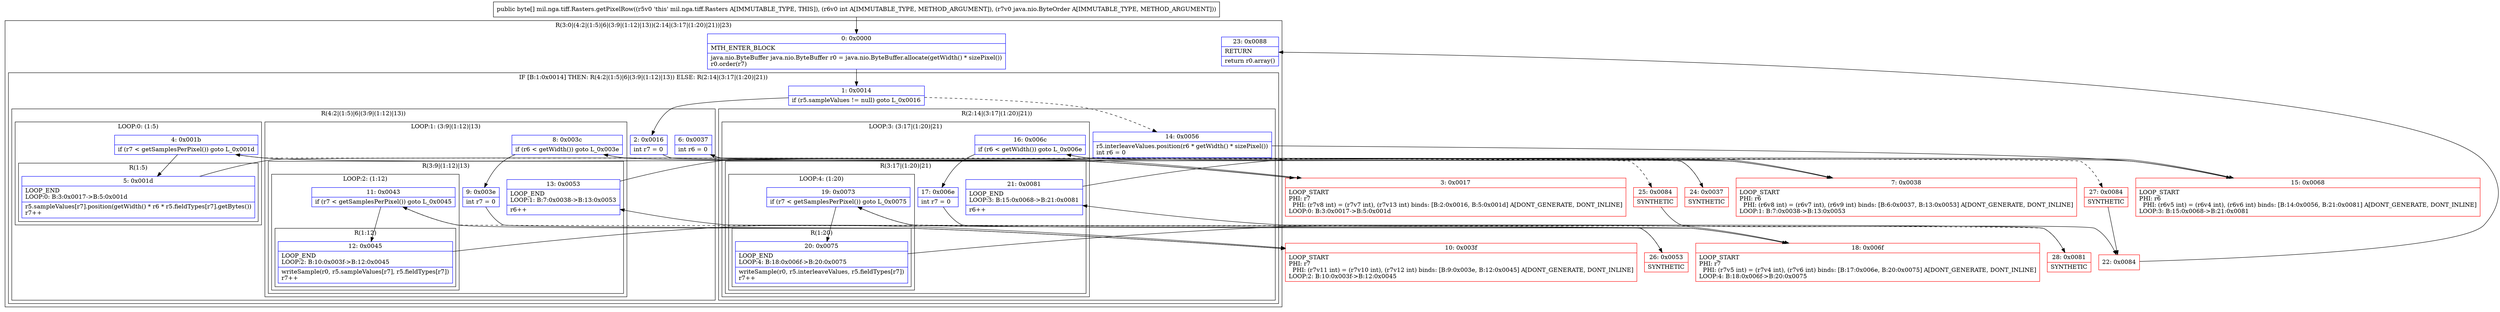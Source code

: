 digraph "CFG formil.nga.tiff.Rasters.getPixelRow(ILjava\/nio\/ByteOrder;)[B" {
subgraph cluster_Region_999969691 {
label = "R(3:0|(4:2|(1:5)|6|(3:9|(1:12)|13))(2:14|(3:17|(1:20)|21))|23)";
node [shape=record,color=blue];
Node_0 [shape=record,label="{0\:\ 0x0000|MTH_ENTER_BLOCK\l|java.nio.ByteBuffer java.nio.ByteBuffer r0 = java.nio.ByteBuffer.allocate(getWidth() * sizePixel())\lr0.order(r7)\l}"];
subgraph cluster_IfRegion_1782487907 {
label = "IF [B:1:0x0014] THEN: R(4:2|(1:5)|6|(3:9|(1:12)|13)) ELSE: R(2:14|(3:17|(1:20)|21))";
node [shape=record,color=blue];
Node_1 [shape=record,label="{1\:\ 0x0014|if (r5.sampleValues != null) goto L_0x0016\l}"];
subgraph cluster_Region_1331675486 {
label = "R(4:2|(1:5)|6|(3:9|(1:12)|13))";
node [shape=record,color=blue];
Node_2 [shape=record,label="{2\:\ 0x0016|int r7 = 0\l}"];
subgraph cluster_LoopRegion_2122257587 {
label = "LOOP:0: (1:5)";
node [shape=record,color=blue];
Node_4 [shape=record,label="{4\:\ 0x001b|if (r7 \< getSamplesPerPixel()) goto L_0x001d\l}"];
subgraph cluster_Region_1295640408 {
label = "R(1:5)";
node [shape=record,color=blue];
Node_5 [shape=record,label="{5\:\ 0x001d|LOOP_END\lLOOP:0: B:3:0x0017\-\>B:5:0x001d\l|r5.sampleValues[r7].position(getWidth() * r6 * r5.fieldTypes[r7].getBytes())\lr7++\l}"];
}
}
Node_6 [shape=record,label="{6\:\ 0x0037|int r6 = 0\l}"];
subgraph cluster_LoopRegion_1820737219 {
label = "LOOP:1: (3:9|(1:12)|13)";
node [shape=record,color=blue];
Node_8 [shape=record,label="{8\:\ 0x003c|if (r6 \< getWidth()) goto L_0x003e\l}"];
subgraph cluster_Region_1575110460 {
label = "R(3:9|(1:12)|13)";
node [shape=record,color=blue];
Node_9 [shape=record,label="{9\:\ 0x003e|int r7 = 0\l}"];
subgraph cluster_LoopRegion_1539181247 {
label = "LOOP:2: (1:12)";
node [shape=record,color=blue];
Node_11 [shape=record,label="{11\:\ 0x0043|if (r7 \< getSamplesPerPixel()) goto L_0x0045\l}"];
subgraph cluster_Region_339846002 {
label = "R(1:12)";
node [shape=record,color=blue];
Node_12 [shape=record,label="{12\:\ 0x0045|LOOP_END\lLOOP:2: B:10:0x003f\-\>B:12:0x0045\l|writeSample(r0, r5.sampleValues[r7], r5.fieldTypes[r7])\lr7++\l}"];
}
}
Node_13 [shape=record,label="{13\:\ 0x0053|LOOP_END\lLOOP:1: B:7:0x0038\-\>B:13:0x0053\l|r6++\l}"];
}
}
}
subgraph cluster_Region_72620225 {
label = "R(2:14|(3:17|(1:20)|21))";
node [shape=record,color=blue];
Node_14 [shape=record,label="{14\:\ 0x0056|r5.interleaveValues.position(r6 * getWidth() * sizePixel())\lint r6 = 0\l}"];
subgraph cluster_LoopRegion_1841005915 {
label = "LOOP:3: (3:17|(1:20)|21)";
node [shape=record,color=blue];
Node_16 [shape=record,label="{16\:\ 0x006c|if (r6 \< getWidth()) goto L_0x006e\l}"];
subgraph cluster_Region_1954079149 {
label = "R(3:17|(1:20)|21)";
node [shape=record,color=blue];
Node_17 [shape=record,label="{17\:\ 0x006e|int r7 = 0\l}"];
subgraph cluster_LoopRegion_1810456306 {
label = "LOOP:4: (1:20)";
node [shape=record,color=blue];
Node_19 [shape=record,label="{19\:\ 0x0073|if (r7 \< getSamplesPerPixel()) goto L_0x0075\l}"];
subgraph cluster_Region_288479231 {
label = "R(1:20)";
node [shape=record,color=blue];
Node_20 [shape=record,label="{20\:\ 0x0075|LOOP_END\lLOOP:4: B:18:0x006f\-\>B:20:0x0075\l|writeSample(r0, r5.interleaveValues, r5.fieldTypes[r7])\lr7++\l}"];
}
}
Node_21 [shape=record,label="{21\:\ 0x0081|LOOP_END\lLOOP:3: B:15:0x0068\-\>B:21:0x0081\l|r6++\l}"];
}
}
}
}
Node_23 [shape=record,label="{23\:\ 0x0088|RETURN\l|return r0.array()\l}"];
}
Node_3 [shape=record,color=red,label="{3\:\ 0x0017|LOOP_START\lPHI: r7 \l  PHI: (r7v8 int) = (r7v7 int), (r7v13 int) binds: [B:2:0x0016, B:5:0x001d] A[DONT_GENERATE, DONT_INLINE]\lLOOP:0: B:3:0x0017\-\>B:5:0x001d\l}"];
Node_7 [shape=record,color=red,label="{7\:\ 0x0038|LOOP_START\lPHI: r6 \l  PHI: (r6v8 int) = (r6v7 int), (r6v9 int) binds: [B:6:0x0037, B:13:0x0053] A[DONT_GENERATE, DONT_INLINE]\lLOOP:1: B:7:0x0038\-\>B:13:0x0053\l}"];
Node_10 [shape=record,color=red,label="{10\:\ 0x003f|LOOP_START\lPHI: r7 \l  PHI: (r7v11 int) = (r7v10 int), (r7v12 int) binds: [B:9:0x003e, B:12:0x0045] A[DONT_GENERATE, DONT_INLINE]\lLOOP:2: B:10:0x003f\-\>B:12:0x0045\l}"];
Node_15 [shape=record,color=red,label="{15\:\ 0x0068|LOOP_START\lPHI: r6 \l  PHI: (r6v5 int) = (r6v4 int), (r6v6 int) binds: [B:14:0x0056, B:21:0x0081] A[DONT_GENERATE, DONT_INLINE]\lLOOP:3: B:15:0x0068\-\>B:21:0x0081\l}"];
Node_18 [shape=record,color=red,label="{18\:\ 0x006f|LOOP_START\lPHI: r7 \l  PHI: (r7v5 int) = (r7v4 int), (r7v6 int) binds: [B:17:0x006e, B:20:0x0075] A[DONT_GENERATE, DONT_INLINE]\lLOOP:4: B:18:0x006f\-\>B:20:0x0075\l}"];
Node_22 [shape=record,color=red,label="{22\:\ 0x0084}"];
Node_24 [shape=record,color=red,label="{24\:\ 0x0037|SYNTHETIC\l}"];
Node_25 [shape=record,color=red,label="{25\:\ 0x0084|SYNTHETIC\l}"];
Node_26 [shape=record,color=red,label="{26\:\ 0x0053|SYNTHETIC\l}"];
Node_27 [shape=record,color=red,label="{27\:\ 0x0084|SYNTHETIC\l}"];
Node_28 [shape=record,color=red,label="{28\:\ 0x0081|SYNTHETIC\l}"];
MethodNode[shape=record,label="{public byte[] mil.nga.tiff.Rasters.getPixelRow((r5v0 'this' mil.nga.tiff.Rasters A[IMMUTABLE_TYPE, THIS]), (r6v0 int A[IMMUTABLE_TYPE, METHOD_ARGUMENT]), (r7v0 java.nio.ByteOrder A[IMMUTABLE_TYPE, METHOD_ARGUMENT])) }"];
MethodNode -> Node_0;
Node_0 -> Node_1;
Node_1 -> Node_2;
Node_1 -> Node_14[style=dashed];
Node_2 -> Node_3;
Node_4 -> Node_5;
Node_4 -> Node_24[style=dashed];
Node_5 -> Node_3;
Node_6 -> Node_7;
Node_8 -> Node_9;
Node_8 -> Node_25[style=dashed];
Node_9 -> Node_10;
Node_11 -> Node_12;
Node_11 -> Node_26[style=dashed];
Node_12 -> Node_10;
Node_13 -> Node_7;
Node_14 -> Node_15;
Node_16 -> Node_17;
Node_16 -> Node_27[style=dashed];
Node_17 -> Node_18;
Node_19 -> Node_20;
Node_19 -> Node_28[style=dashed];
Node_20 -> Node_18;
Node_21 -> Node_15;
Node_3 -> Node_4;
Node_7 -> Node_8;
Node_10 -> Node_11;
Node_15 -> Node_16;
Node_18 -> Node_19;
Node_22 -> Node_23;
Node_24 -> Node_6;
Node_25 -> Node_22;
Node_26 -> Node_13;
Node_27 -> Node_22;
Node_28 -> Node_21;
}

